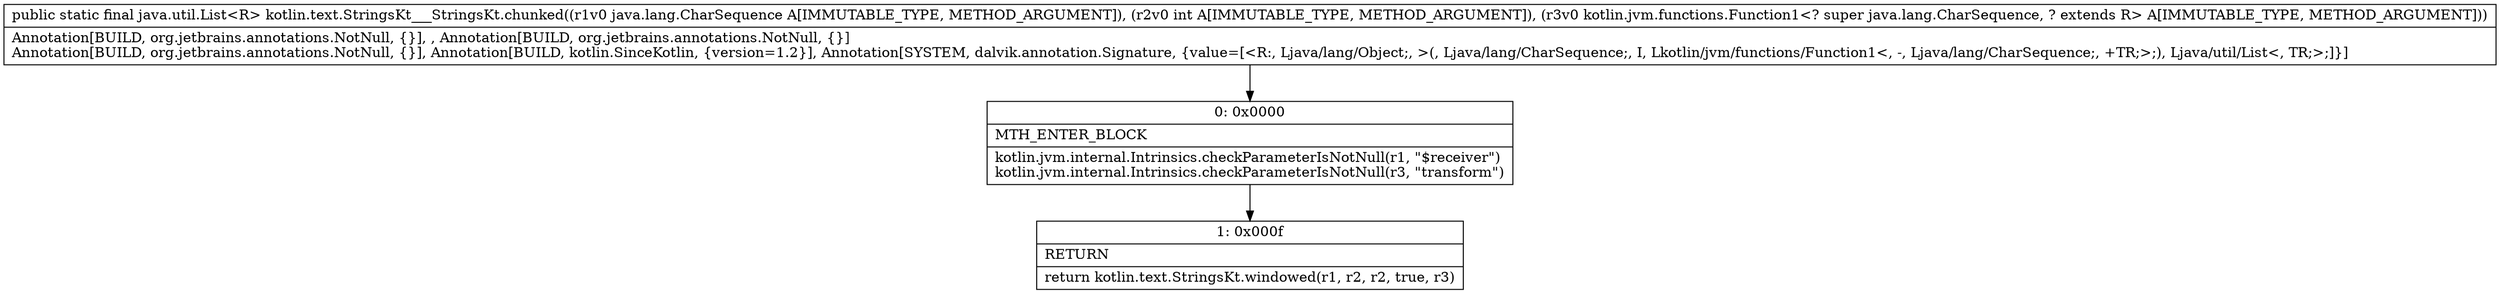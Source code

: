 digraph "CFG forkotlin.text.StringsKt___StringsKt.chunked(Ljava\/lang\/CharSequence;ILkotlin\/jvm\/functions\/Function1;)Ljava\/util\/List;" {
Node_0 [shape=record,label="{0\:\ 0x0000|MTH_ENTER_BLOCK\l|kotlin.jvm.internal.Intrinsics.checkParameterIsNotNull(r1, \"$receiver\")\lkotlin.jvm.internal.Intrinsics.checkParameterIsNotNull(r3, \"transform\")\l}"];
Node_1 [shape=record,label="{1\:\ 0x000f|RETURN\l|return kotlin.text.StringsKt.windowed(r1, r2, r2, true, r3)\l}"];
MethodNode[shape=record,label="{public static final java.util.List\<R\> kotlin.text.StringsKt___StringsKt.chunked((r1v0 java.lang.CharSequence A[IMMUTABLE_TYPE, METHOD_ARGUMENT]), (r2v0 int A[IMMUTABLE_TYPE, METHOD_ARGUMENT]), (r3v0 kotlin.jvm.functions.Function1\<? super java.lang.CharSequence, ? extends R\> A[IMMUTABLE_TYPE, METHOD_ARGUMENT]))  | Annotation[BUILD, org.jetbrains.annotations.NotNull, \{\}], , Annotation[BUILD, org.jetbrains.annotations.NotNull, \{\}]\lAnnotation[BUILD, org.jetbrains.annotations.NotNull, \{\}], Annotation[BUILD, kotlin.SinceKotlin, \{version=1.2\}], Annotation[SYSTEM, dalvik.annotation.Signature, \{value=[\<R:, Ljava\/lang\/Object;, \>(, Ljava\/lang\/CharSequence;, I, Lkotlin\/jvm\/functions\/Function1\<, \-, Ljava\/lang\/CharSequence;, +TR;\>;), Ljava\/util\/List\<, TR;\>;]\}]\l}"];
MethodNode -> Node_0;
Node_0 -> Node_1;
}

